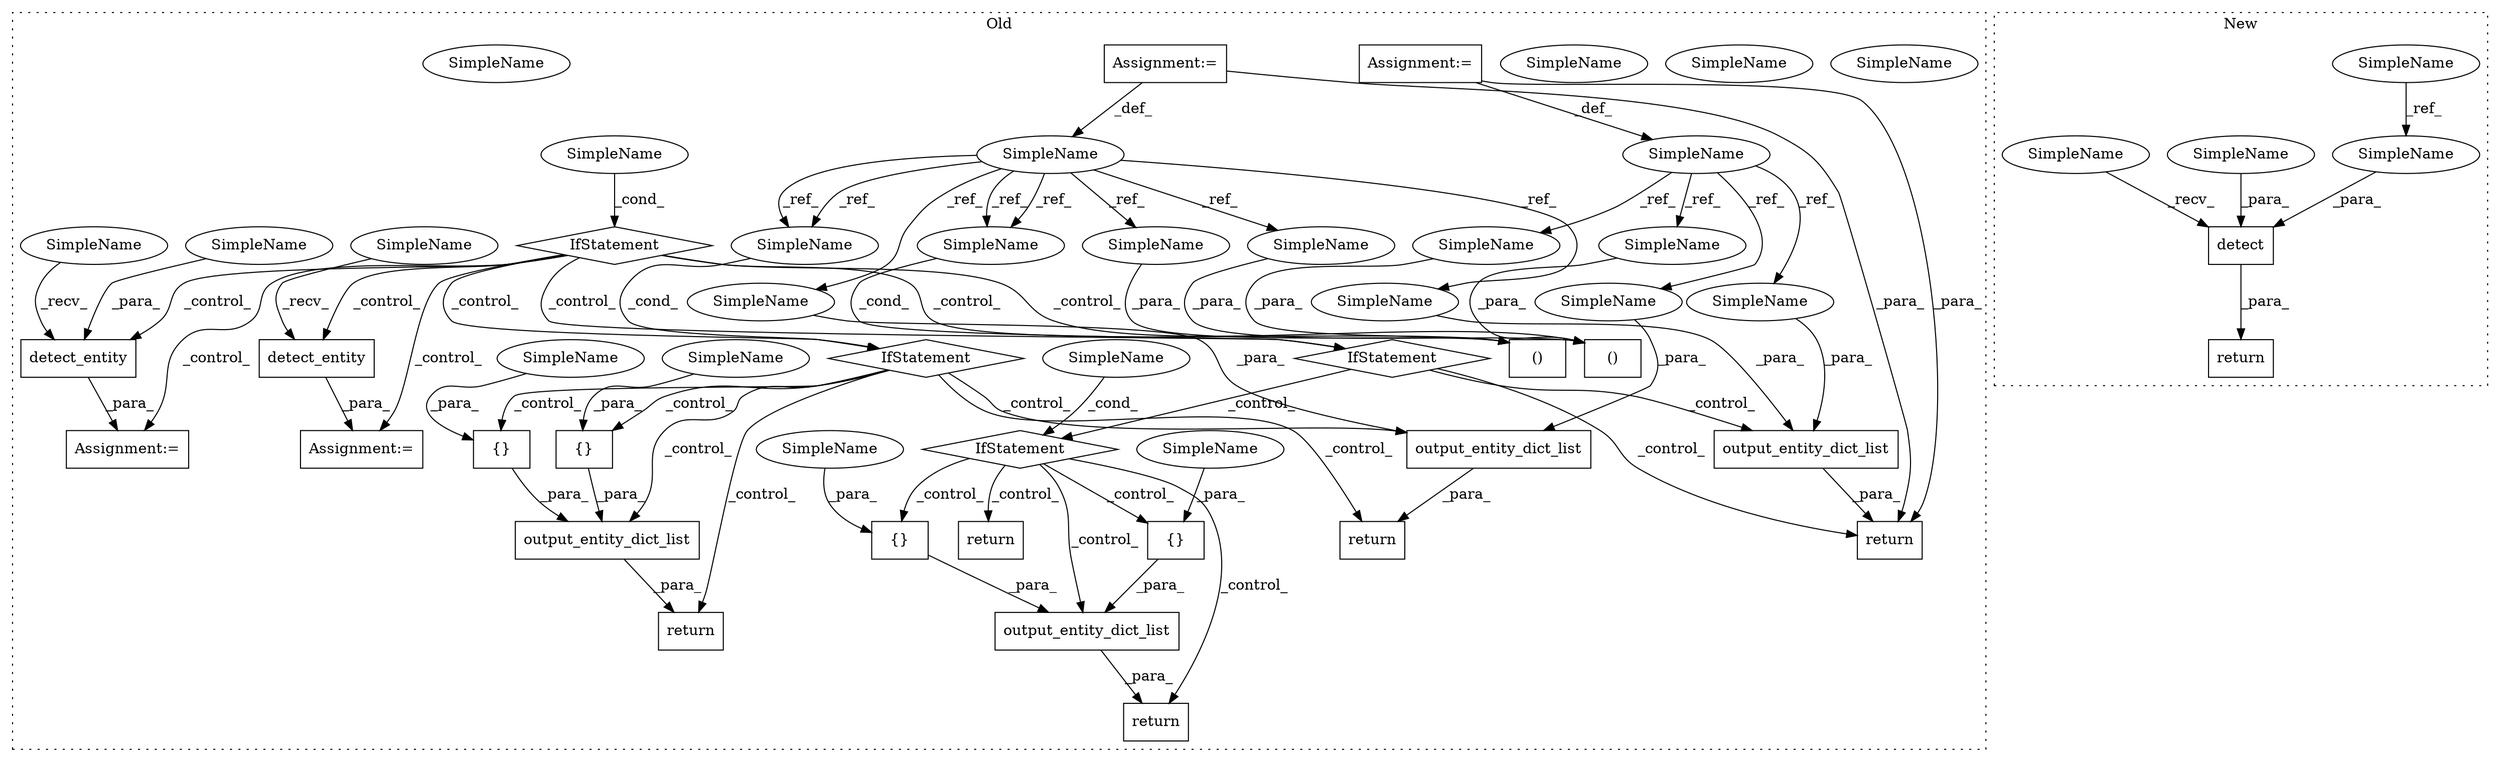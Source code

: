 digraph G {
subgraph cluster0 {
1 [label="{}" a="4" s="8470,8487" l="1,1" shape="box"];
3 [label="SimpleName" a="42" s="8126" l="16" shape="ellipse"];
4 [label="return" a="41" s="8284" l="7" shape="box"];
5 [label="output_entity_dict_list" a="32" s="8409,8522" l="24,1" shape="box"];
6 [label="{}" a="4" s="8442,8459" l="1,1" shape="box"];
7 [label="SimpleName" a="42" s="8261" l="11" shape="ellipse"];
8 [label="detect_entity" a="32" s="8218,8248" l="14,1" shape="box"];
9 [label="detect_entity" a="32" s="8619,8640" l="14,1" shape="box"];
10 [label="IfStatement" a="25" s="8122,8142" l="4,2" shape="diamond"];
11 [label="Assignment:=" a="7" s="8201" l="2" shape="box"];
12 [label="Assignment:=" a="7" s="8602" l="2" shape="box"];
13 [label="return" a="41" s="8402" l="7" shape="box"];
15 [label="output_entity_dict_list" a="32" s="8810,8905" l="24,1" shape="box"];
16 [label="()" a="106" s="8560" l="42" shape="box"];
17 [label="output_entity_dict_list" a="32" s="8683,8750" l="24,1" shape="box"];
18 [label="()" a="106" s="8159" l="42" shape="box"];
19 [label="{}" a="4" s="8843,8858" l="1,1" shape="box"];
20 [label="IfStatement" a="25" s="8257,8272" l="4,2" shape="diamond"];
21 [label="{}" a="4" s="8869,8884" l="1,1" shape="box"];
22 [label="IfStatement" a="25" s="8649,8664" l="4,2" shape="diamond"];
23 [label="SimpleName" a="42" s="7928" l="18" shape="ellipse"];
24 [label="SimpleName" a="42" s="8653" l="11" shape="ellipse"];
25 [label="return" a="41" s="8676" l="7" shape="box"];
26 [label="SimpleName" a="42" s="7956" l="11" shape="ellipse"];
27 [label="return" a="41" s="8926" l="7" shape="box"];
28 [label="output_entity_dict_list" a="32" s="8291,8375" l="24,1" shape="box"];
29 [label="Assignment:=" a="7" s="7928" l="18" shape="box"];
30 [label="Assignment:=" a="7" s="7956" l="11" shape="box"];
31 [label="return" a="41" s="8803" l="7" shape="box"];
33 [label="IfStatement" a="25" s="8773,8791" l="4,2" shape="diamond"];
34 [label="SimpleName" a="42" s="8777" l="14" shape="ellipse"];
35 [label="SimpleName" a="42" s="8844" l="14" shape="ellipse"];
36 [label="SimpleName" a="42" s="8870" l="14" shape="ellipse"];
37 [label="SimpleName" a="42" s="8777" l="14" shape="ellipse"];
39 [label="SimpleName" a="42" s="8327" l="18" shape="ellipse"];
40 [label="SimpleName" a="42" s="8183" l="18" shape="ellipse"];
41 [label="SimpleName" a="42" s="8584" l="18" shape="ellipse"];
42 [label="SimpleName" a="42" s="8719" l="18" shape="ellipse"];
43 [label="SimpleName" a="42" s="8261" l="11" shape="ellipse"];
44 [label="SimpleName" a="42" s="8560" l="11" shape="ellipse"];
45 [label="SimpleName" a="42" s="8707" l="11" shape="ellipse"];
46 [label="SimpleName" a="42" s="8159" l="11" shape="ellipse"];
47 [label="SimpleName" a="42" s="8315" l="11" shape="ellipse"];
48 [label="SimpleName" a="42" s="8653" l="11" shape="ellipse"];
49 [label="SimpleName" a="42" s="8203" l="14" shape="ellipse"];
50 [label="SimpleName" a="42" s="8604" l="14" shape="ellipse"];
52 [label="SimpleName" a="42" s="8471" l="16" shape="ellipse"];
53 [label="SimpleName" a="42" s="8443" l="16" shape="ellipse"];
54 [label="SimpleName" a="42" s="8232" l="16" shape="ellipse"];
55 [label="SimpleName" a="42" s="8126" l="16" shape="ellipse"];
label = "Old";
style="dotted";
}
subgraph cluster1 {
2 [label="detect" a="32" s="8095,8153" l="7,1" shape="box"];
14 [label="return" a="41" s="8073" l="7" shape="box"];
32 [label="SimpleName" a="42" s="7862" l="16" shape="ellipse"];
38 [label="SimpleName" a="42" s="8127" l="14" shape="ellipse"];
51 [label="SimpleName" a="42" s="8110" l="16" shape="ellipse"];
56 [label="SimpleName" a="42" s="8080" l="14" shape="ellipse"];
label = "New";
style="dotted";
}
1 -> 5 [label="_para_"];
2 -> 14 [label="_para_"];
5 -> 13 [label="_para_"];
6 -> 5 [label="_para_"];
8 -> 11 [label="_para_"];
9 -> 12 [label="_para_"];
10 -> 22 [label="_control_"];
10 -> 11 [label="_control_"];
10 -> 16 [label="_control_"];
10 -> 20 [label="_control_"];
10 -> 8 [label="_control_"];
10 -> 18 [label="_control_"];
10 -> 9 [label="_control_"];
10 -> 12 [label="_control_"];
15 -> 31 [label="_para_"];
17 -> 25 [label="_para_"];
19 -> 15 [label="_para_"];
20 -> 5 [label="_control_"];
20 -> 13 [label="_control_"];
20 -> 6 [label="_control_"];
20 -> 4 [label="_control_"];
20 -> 28 [label="_control_"];
20 -> 1 [label="_control_"];
21 -> 15 [label="_para_"];
22 -> 25 [label="_control_"];
22 -> 33 [label="_control_"];
22 -> 17 [label="_control_"];
23 -> 39 [label="_ref_"];
23 -> 40 [label="_ref_"];
23 -> 41 [label="_ref_"];
23 -> 42 [label="_ref_"];
26 -> 48 [label="_ref_"];
26 -> 47 [label="_ref_"];
26 -> 43 [label="_ref_"];
26 -> 46 [label="_ref_"];
26 -> 48 [label="_ref_"];
26 -> 44 [label="_ref_"];
26 -> 43 [label="_ref_"];
26 -> 45 [label="_ref_"];
28 -> 4 [label="_para_"];
29 -> 23 [label="_def_"];
29 -> 25 [label="_para_"];
30 -> 25 [label="_para_"];
30 -> 26 [label="_def_"];
32 -> 51 [label="_ref_"];
33 -> 19 [label="_control_"];
33 -> 21 [label="_control_"];
33 -> 31 [label="_control_"];
33 -> 15 [label="_control_"];
33 -> 27 [label="_control_"];
35 -> 19 [label="_para_"];
36 -> 21 [label="_para_"];
37 -> 33 [label="_cond_"];
38 -> 2 [label="_para_"];
39 -> 28 [label="_para_"];
40 -> 18 [label="_para_"];
41 -> 16 [label="_para_"];
42 -> 17 [label="_para_"];
43 -> 20 [label="_cond_"];
44 -> 16 [label="_para_"];
45 -> 17 [label="_para_"];
46 -> 18 [label="_para_"];
47 -> 28 [label="_para_"];
48 -> 22 [label="_cond_"];
49 -> 8 [label="_recv_"];
50 -> 9 [label="_recv_"];
51 -> 2 [label="_para_"];
52 -> 1 [label="_para_"];
53 -> 6 [label="_para_"];
54 -> 8 [label="_para_"];
55 -> 10 [label="_cond_"];
56 -> 2 [label="_recv_"];
}
